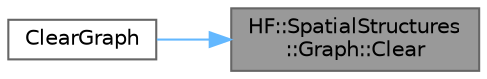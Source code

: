 digraph "HF::SpatialStructures::Graph::Clear"
{
 // LATEX_PDF_SIZE
  bgcolor="transparent";
  edge [fontname=Helvetica,fontsize=10,labelfontname=Helvetica,labelfontsize=10];
  node [fontname=Helvetica,fontsize=10,shape=box,height=0.2,width=0.4];
  rankdir="RL";
  Node1 [label="HF::SpatialStructures\l::Graph::Clear",height=0.2,width=0.4,color="gray40", fillcolor="grey60", style="filled", fontcolor="black",tooltip="Clear all nodes and edges from the graph."];
  Node1 -> Node2 [dir="back",color="steelblue1",style="solid"];
  Node2 [label="ClearGraph",height=0.2,width=0.4,color="grey40", fillcolor="white", style="filled",URL="$a00458.html#gac9581ead92b8caa513a77012af10aa63",tooltip="Clear the nodes/edges for the given graph, or clear a specific cost type."];
}

